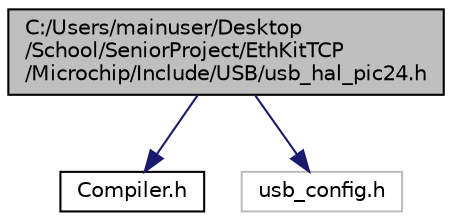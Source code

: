 digraph "C:/Users/mainuser/Desktop/School/SeniorProject/EthKitTCP/Microchip/Include/USB/usb_hal_pic24.h"
{
  edge [fontname="Helvetica",fontsize="10",labelfontname="Helvetica",labelfontsize="10"];
  node [fontname="Helvetica",fontsize="10",shape=record];
  Node1 [label="C:/Users/mainuser/Desktop\l/School/SeniorProject/EthKitTCP\l/Microchip/Include/USB/usb_hal_pic24.h",height=0.2,width=0.4,color="black", fillcolor="grey75", style="filled", fontcolor="black"];
  Node1 -> Node2 [color="midnightblue",fontsize="10",style="solid"];
  Node2 [label="Compiler.h",height=0.2,width=0.4,color="black", fillcolor="white", style="filled",URL="$_compiler_8h.html"];
  Node1 -> Node3 [color="midnightblue",fontsize="10",style="solid"];
  Node3 [label="usb_config.h",height=0.2,width=0.4,color="grey75", fillcolor="white", style="filled"];
}
